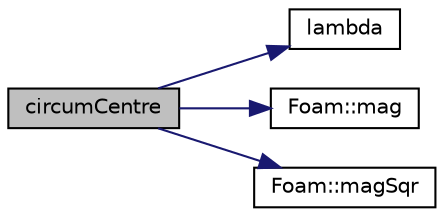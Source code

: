 digraph "circumCentre"
{
  bgcolor="transparent";
  edge [fontname="Helvetica",fontsize="10",labelfontname="Helvetica",labelfontsize="10"];
  node [fontname="Helvetica",fontsize="10",shape=record];
  rankdir="LR";
  Node158 [label="circumCentre",height=0.2,width=0.4,color="black", fillcolor="grey75", style="filled", fontcolor="black"];
  Node158 -> Node159 [color="midnightblue",fontsize="10",style="solid",fontname="Helvetica"];
  Node159 [label="lambda",height=0.2,width=0.4,color="black",URL="$a41357.html#ac90f959a4cd5bd0bc0d60e8c9fe14021"];
  Node158 -> Node160 [color="midnightblue",fontsize="10",style="solid",fontname="Helvetica"];
  Node160 [label="Foam::mag",height=0.2,width=0.4,color="black",URL="$a21851.html#a929da2a3fdcf3dacbbe0487d3a330dae"];
  Node158 -> Node161 [color="midnightblue",fontsize="10",style="solid",fontname="Helvetica"];
  Node161 [label="Foam::magSqr",height=0.2,width=0.4,color="black",URL="$a21851.html#ae6fff2c6981e6d9618aa5038e69def6e"];
}
